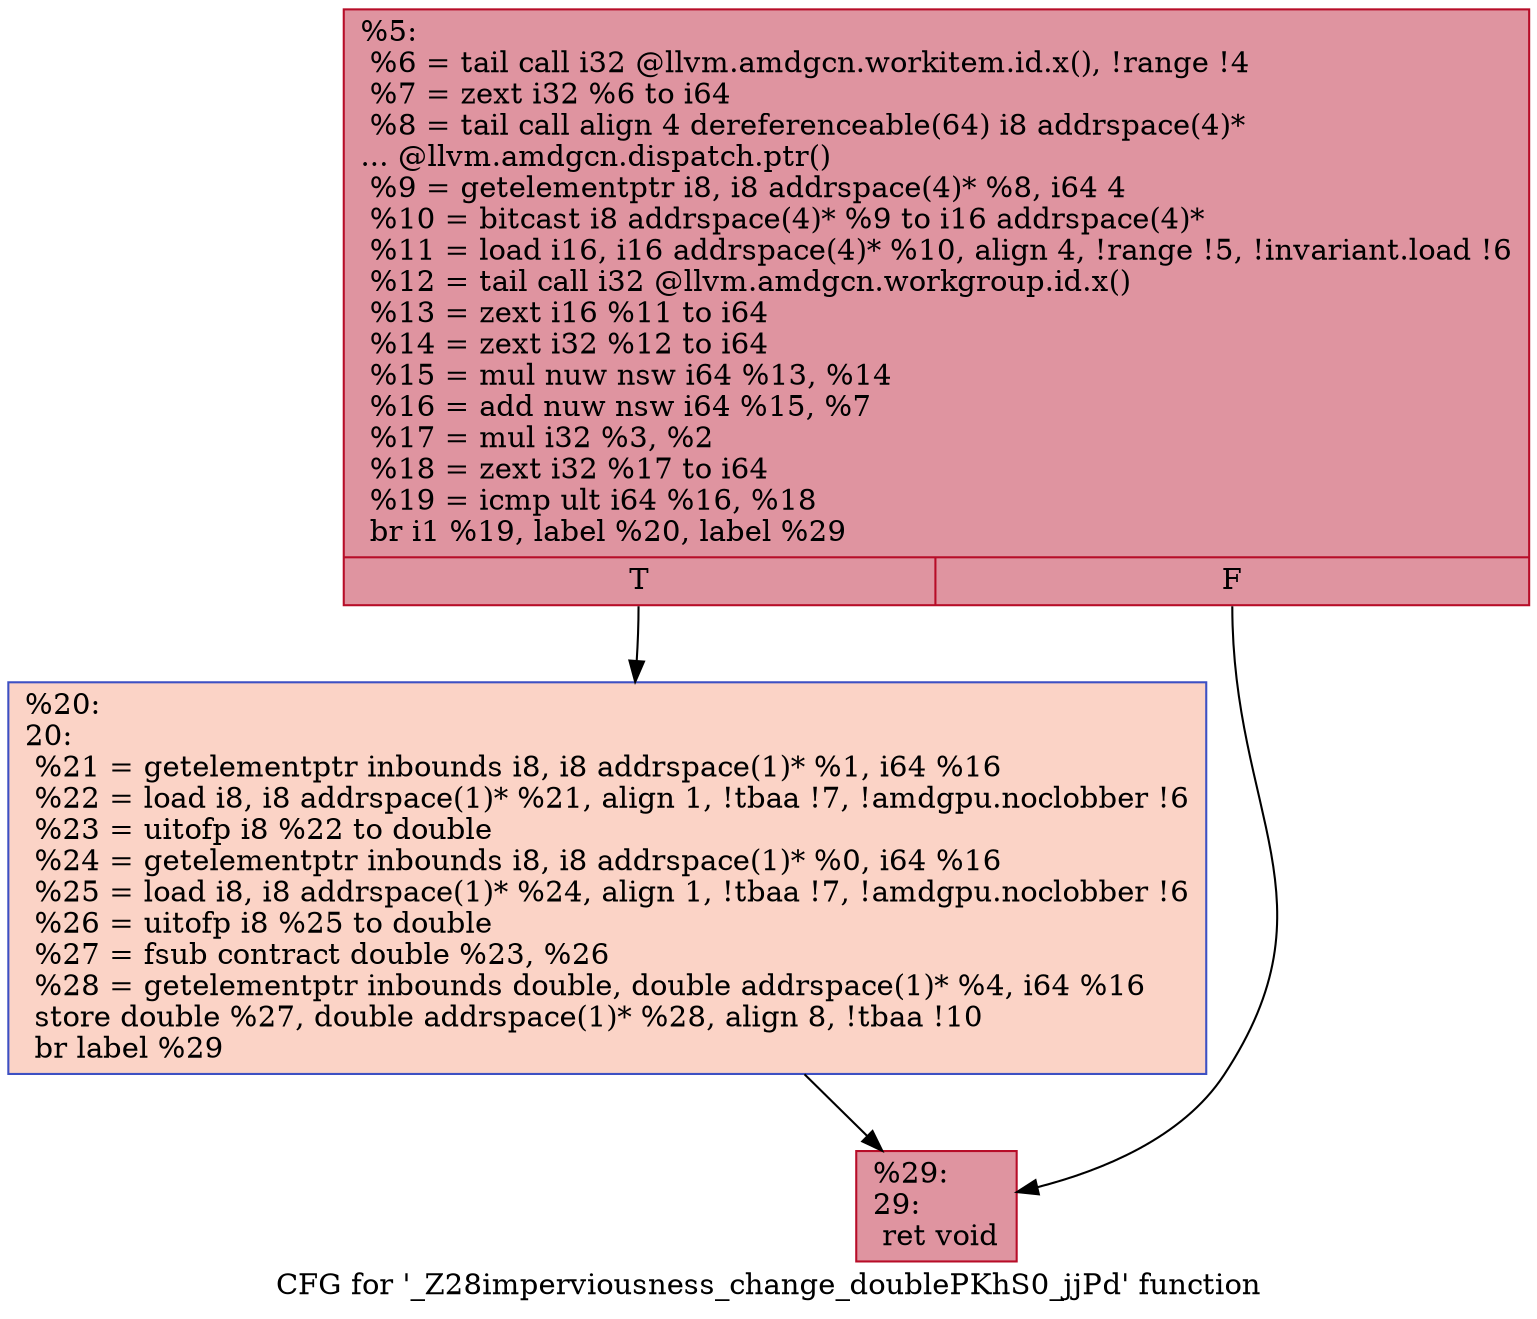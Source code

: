 digraph "CFG for '_Z28imperviousness_change_doublePKhS0_jjPd' function" {
	label="CFG for '_Z28imperviousness_change_doublePKhS0_jjPd' function";

	Node0x5ec8250 [shape=record,color="#b70d28ff", style=filled, fillcolor="#b70d2870",label="{%5:\l  %6 = tail call i32 @llvm.amdgcn.workitem.id.x(), !range !4\l  %7 = zext i32 %6 to i64\l  %8 = tail call align 4 dereferenceable(64) i8 addrspace(4)*\l... @llvm.amdgcn.dispatch.ptr()\l  %9 = getelementptr i8, i8 addrspace(4)* %8, i64 4\l  %10 = bitcast i8 addrspace(4)* %9 to i16 addrspace(4)*\l  %11 = load i16, i16 addrspace(4)* %10, align 4, !range !5, !invariant.load !6\l  %12 = tail call i32 @llvm.amdgcn.workgroup.id.x()\l  %13 = zext i16 %11 to i64\l  %14 = zext i32 %12 to i64\l  %15 = mul nuw nsw i64 %13, %14\l  %16 = add nuw nsw i64 %15, %7\l  %17 = mul i32 %3, %2\l  %18 = zext i32 %17 to i64\l  %19 = icmp ult i64 %16, %18\l  br i1 %19, label %20, label %29\l|{<s0>T|<s1>F}}"];
	Node0x5ec8250:s0 -> Node0x5eca390;
	Node0x5ec8250:s1 -> Node0x5eca420;
	Node0x5eca390 [shape=record,color="#3d50c3ff", style=filled, fillcolor="#f59c7d70",label="{%20:\l20:                                               \l  %21 = getelementptr inbounds i8, i8 addrspace(1)* %1, i64 %16\l  %22 = load i8, i8 addrspace(1)* %21, align 1, !tbaa !7, !amdgpu.noclobber !6\l  %23 = uitofp i8 %22 to double\l  %24 = getelementptr inbounds i8, i8 addrspace(1)* %0, i64 %16\l  %25 = load i8, i8 addrspace(1)* %24, align 1, !tbaa !7, !amdgpu.noclobber !6\l  %26 = uitofp i8 %25 to double\l  %27 = fsub contract double %23, %26\l  %28 = getelementptr inbounds double, double addrspace(1)* %4, i64 %16\l  store double %27, double addrspace(1)* %28, align 8, !tbaa !10\l  br label %29\l}"];
	Node0x5eca390 -> Node0x5eca420;
	Node0x5eca420 [shape=record,color="#b70d28ff", style=filled, fillcolor="#b70d2870",label="{%29:\l29:                                               \l  ret void\l}"];
}
